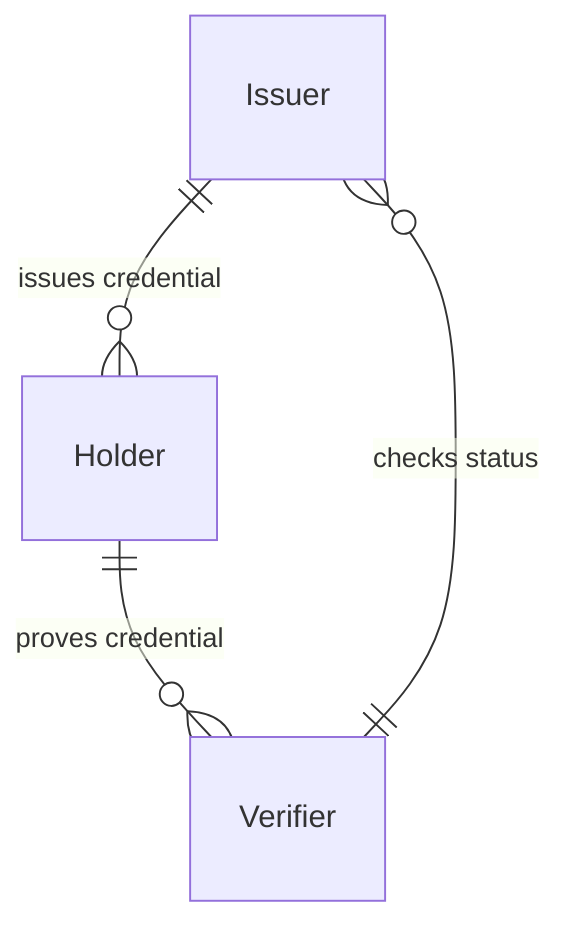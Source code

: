 erDiagram 
    Issuer ||--o{ Holder : "issues credential"
    Holder ||--o{ Verifier :  "proves credential"
    Verifier ||--o{ Issuer : "checks status"